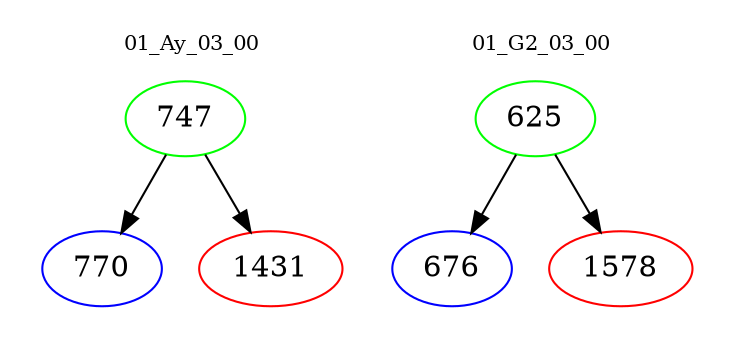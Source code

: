 digraph{
subgraph cluster_0 {
color = white
label = "01_Ay_03_00";
fontsize=10;
T0_747 [label="747", color="green"]
T0_747 -> T0_770 [color="black"]
T0_770 [label="770", color="blue"]
T0_747 -> T0_1431 [color="black"]
T0_1431 [label="1431", color="red"]
}
subgraph cluster_1 {
color = white
label = "01_G2_03_00";
fontsize=10;
T1_625 [label="625", color="green"]
T1_625 -> T1_676 [color="black"]
T1_676 [label="676", color="blue"]
T1_625 -> T1_1578 [color="black"]
T1_1578 [label="1578", color="red"]
}
}
